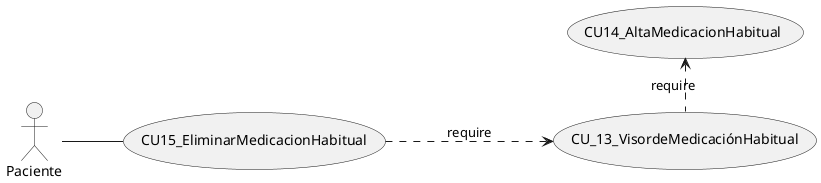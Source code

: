 @startuml
left to right direction

 actor Paciente

  Paciente -- (CU15_EliminarMedicacionHabitual) 

	 (CU15_EliminarMedicacionHabitual) .down--> (CU_13_VisordeMedicaciónHabitual) : require
	 (CU_13_VisordeMedicaciónHabitual) .left--> (CU14_AltaMedicacionHabitual) : require

@enduml